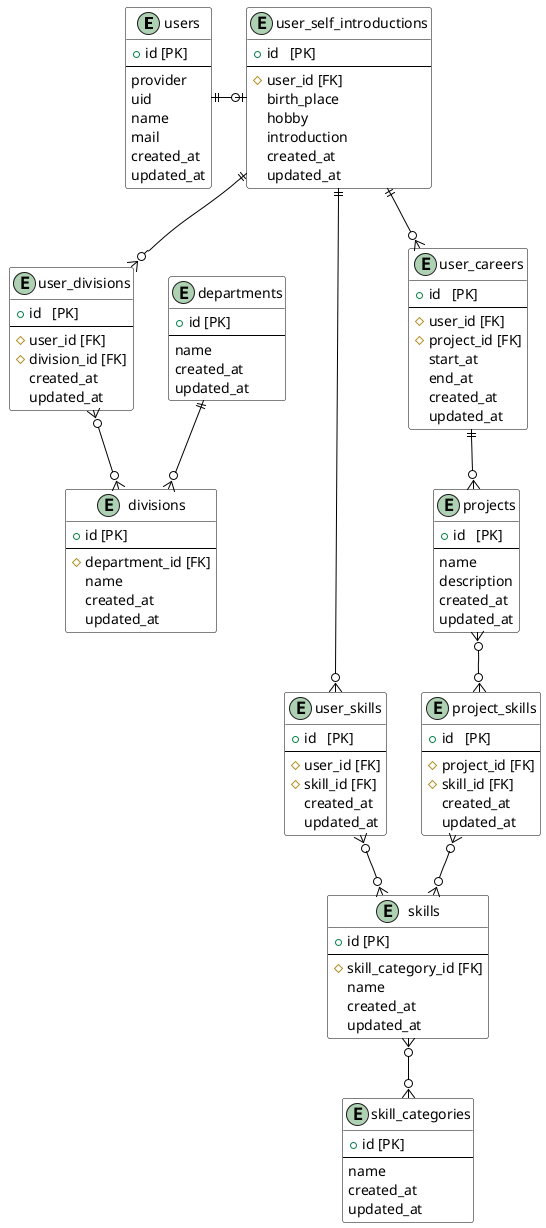 @startuml
/'
デフォルトのスタイルを設定します。
この場合の指定は class です。entity ではエラーになります。
'/
skinparam class {
    BackgroundColor METAL
    BorderColor Black
    ArrowColor Black
}

entity "users" as users {
    + id [PK]
    --
    provider
    uid
    name
    mail
    created_at
    updated_at
}

entity "user_self_introductions" as user_self_introductions {
    + id   [PK]
    --
    # user_id [FK]
    birth_place
    hobby
    introduction
    created_at
    updated_at
}

entity "user_divisions" as user_divisions {
    + id   [PK]
    --
    # user_id [FK]
    # division_id [FK]
    created_at
    updated_at
}

entity "departments" as departments {
    + id [PK]
    --
    name
    created_at
    updated_at
}

entity "divisions" as divisions {
    + id [PK]
    --
    # department_id [FK]
    name
    created_at
    updated_at
}

entity "skills" as skills {
    + id [PK]
    --
    # skill_category_id [FK]
    name
    created_at
    updated_at
}

entity "skill_categories" as skill_categories {
    + id [PK]
    --
    name
    created_at
    updated_at
}

entity "user_skills" as user_skills {
    + id   [PK]
    --
    # user_id [FK]
    # skill_id [FK]
    created_at
    updated_at
}

entity "user_careers" as user_careers {
    + id   [PK]
    --
    # user_id [FK]
    # project_id [FK]
    start_at
    end_at
    created_at
    updated_at
}

entity "projects" as projects {
    + id   [PK]
    --
    name
    description
    created_at
    updated_at
}

entity "project_skills" as project_skills {
    + id   [PK]
    --
    # project_id [FK]
    # skill_id [FK]
    created_at
    updated_at
}

users ||--right--o| user_self_introductions
user_self_introductions ||--o{ user_divisions
user_self_introductions ||--o{ user_skills
user_self_introductions ||--o{ user_careers
user_divisions }o--o{ divisions
departments ||--o{ divisions
skills }o--o{ skill_categories
user_skills }o--o{ skills
projects }o--o{ project_skills
project_skills }o--o{ skills
user_careers ||--o{ projects

@enduml